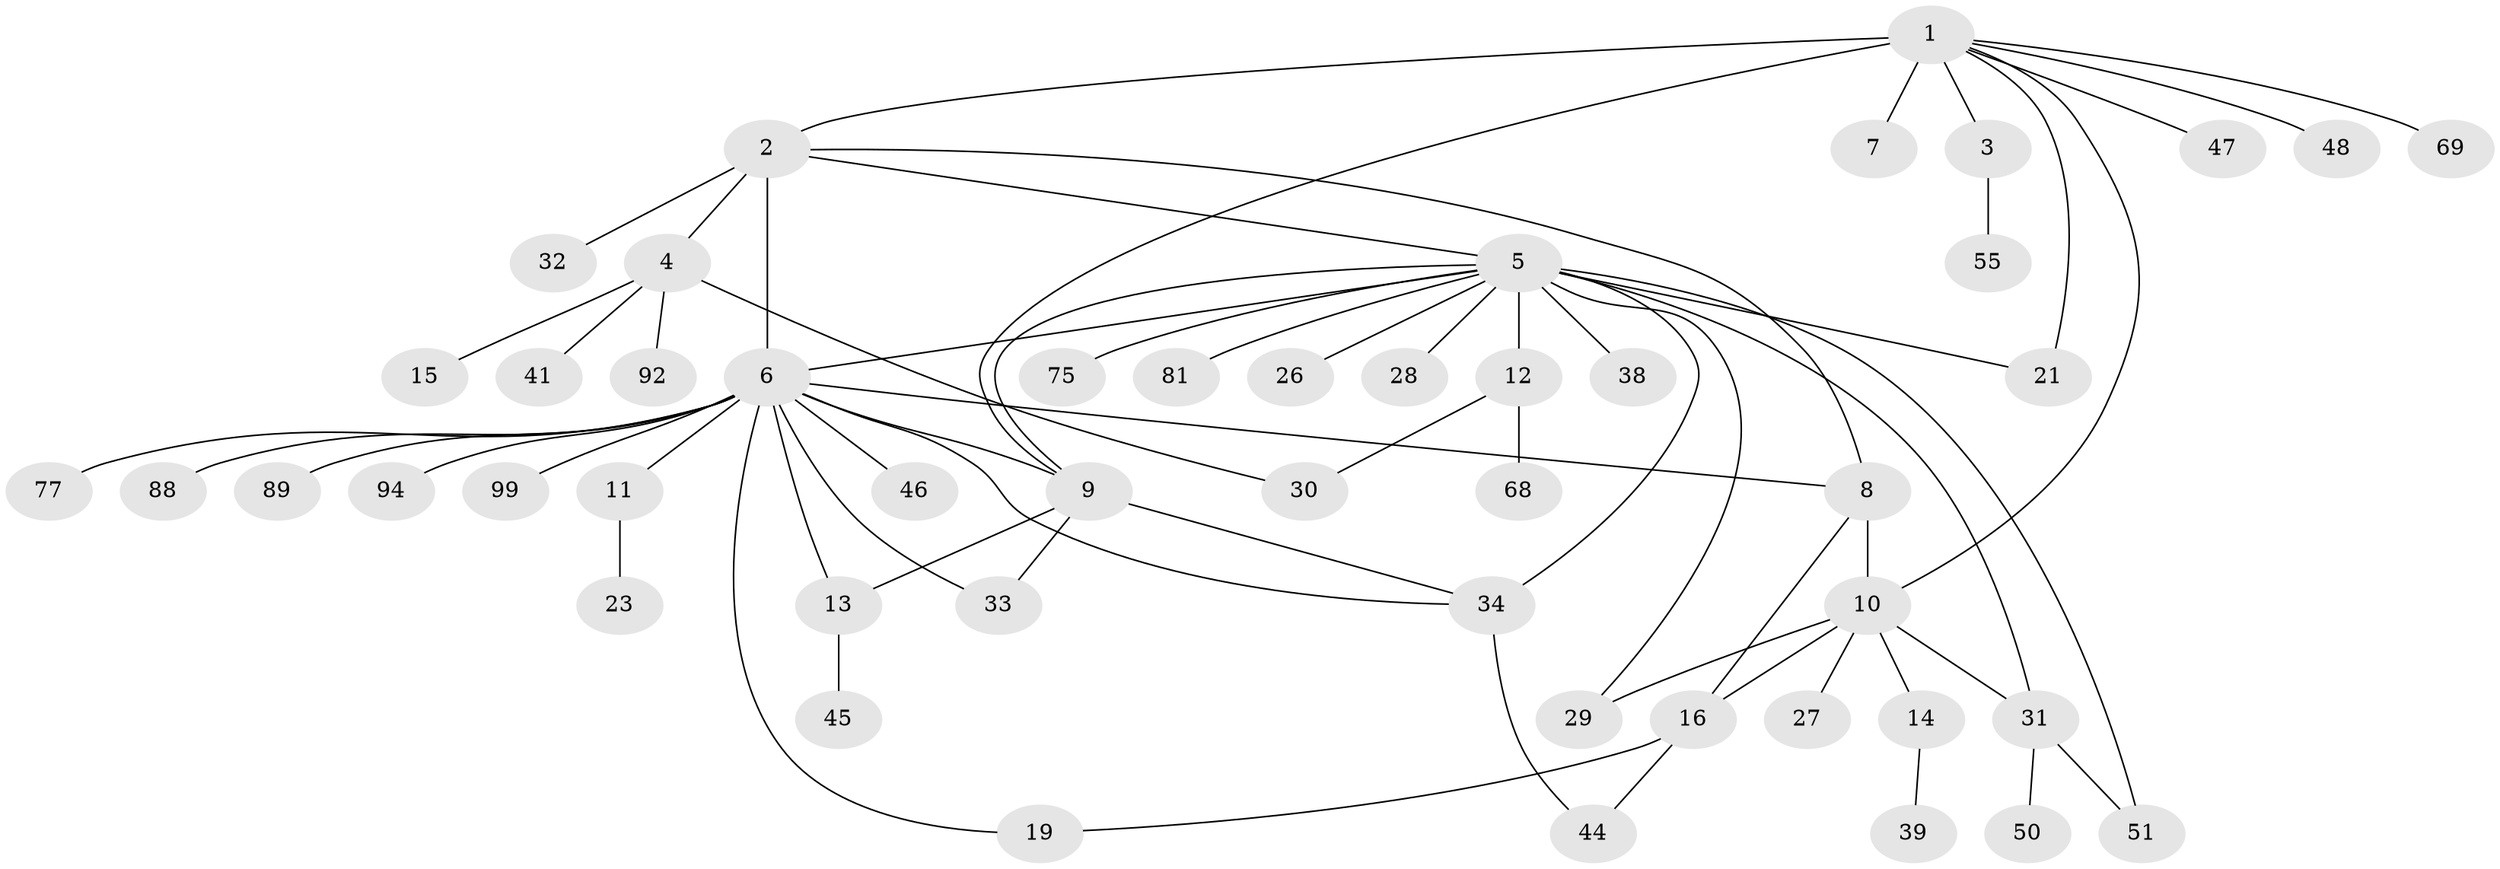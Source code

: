 // original degree distribution, {13: 0.010101010101010102, 8: 0.010101010101010102, 2: 0.1919191919191919, 5: 0.030303030303030304, 17: 0.010101010101010102, 18: 0.010101010101010102, 1: 0.5454545454545454, 6: 0.020202020202020204, 11: 0.010101010101010102, 7: 0.020202020202020204, 3: 0.10101010101010101, 4: 0.04040404040404041}
// Generated by graph-tools (version 1.1) at 2025/14/03/09/25 04:14:21]
// undirected, 49 vertices, 65 edges
graph export_dot {
graph [start="1"]
  node [color=gray90,style=filled];
  1;
  2 [super="+22+82"];
  3;
  4;
  5 [super="+54"];
  6 [super="+37+25+18"];
  7;
  8 [super="+96+74+40"];
  9 [super="+56+63+64+95+85+83+49"];
  10 [super="+20+24"];
  11;
  12;
  13 [super="+57+87+62"];
  14 [super="+17"];
  15;
  16 [super="+35"];
  19 [super="+60+67"];
  21;
  23;
  26;
  27 [super="+36"];
  28;
  29 [super="+58"];
  30 [super="+90+52"];
  31 [super="+59+66+70+43"];
  32;
  33 [super="+86"];
  34 [super="+42"];
  38;
  39 [super="+98"];
  41;
  44;
  45;
  46;
  47;
  48;
  50 [super="+53"];
  51 [super="+71+93"];
  55;
  68;
  69;
  75;
  77;
  81;
  88;
  89;
  92;
  94;
  99;
  1 -- 2;
  1 -- 3;
  1 -- 7;
  1 -- 9 [weight=4];
  1 -- 10;
  1 -- 21;
  1 -- 47;
  1 -- 48;
  1 -- 69;
  2 -- 4;
  2 -- 5;
  2 -- 6;
  2 -- 8;
  2 -- 32;
  3 -- 55;
  4 -- 15;
  4 -- 30;
  4 -- 41;
  4 -- 92;
  5 -- 6;
  5 -- 9;
  5 -- 12;
  5 -- 21;
  5 -- 26;
  5 -- 28;
  5 -- 29;
  5 -- 34 [weight=2];
  5 -- 38;
  5 -- 51;
  5 -- 75;
  5 -- 81;
  5 -- 31;
  6 -- 11;
  6 -- 13;
  6 -- 19;
  6 -- 33;
  6 -- 46;
  6 -- 77;
  6 -- 88;
  6 -- 89;
  6 -- 94;
  6 -- 99;
  6 -- 34;
  6 -- 9 [weight=2];
  6 -- 8;
  8 -- 16;
  8 -- 10 [weight=2];
  9 -- 13;
  9 -- 33;
  9 -- 34;
  10 -- 14;
  10 -- 27;
  10 -- 31;
  10 -- 16;
  10 -- 29;
  11 -- 23;
  12 -- 68;
  12 -- 30;
  13 -- 45;
  14 -- 39;
  16 -- 19;
  16 -- 44;
  31 -- 50;
  31 -- 51;
  34 -- 44;
}

